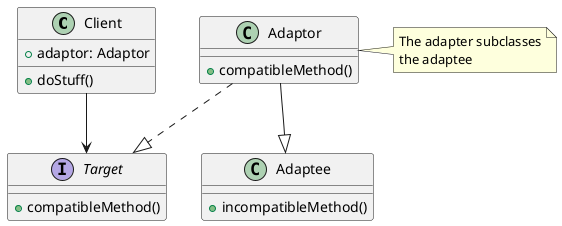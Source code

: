 @startuml
class Client{
    + adaptor: Adaptor
    + doStuff()
}

interface Target{
    + compatibleMethod()
}

class Adaptor{
    + compatibleMethod()
}

note right of Adaptor
    The adapter subclasses
    the adaptee
end note

class Adaptee{
    + incompatibleMethod()
}

Client --> Target
Adaptor ..|> Target
Adaptor --|> Adaptee
@enduml
